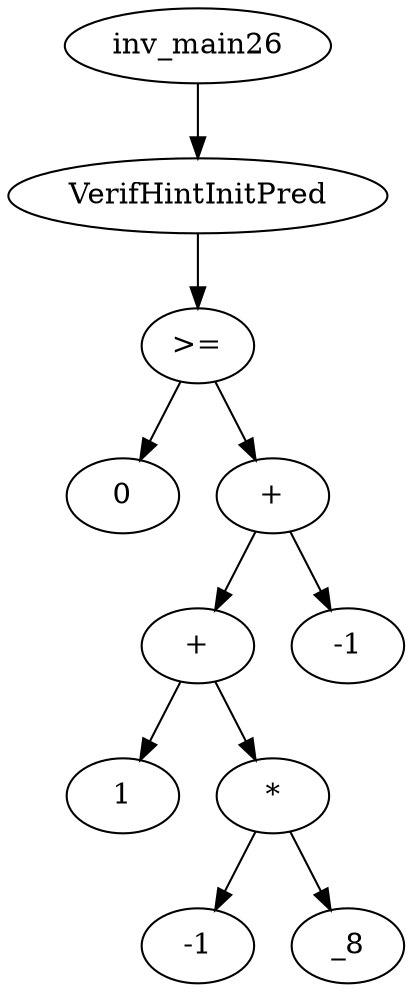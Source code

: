 digraph dag {
0 [label="inv_main26"];
1 [label="VerifHintInitPred"];
2 [label=">="];
3 [label="0"];
4 [label="+"];
5 [label="+"];
6 [label="1"];
7 [label="*"];
8 [label="-1"];
9 [label="_8"];
10 [label="-1"];
0->1
1->2
2->4
2 -> 3
4->5
4 -> 10
5->7
5 -> 6
7->9
7 -> 8
}
